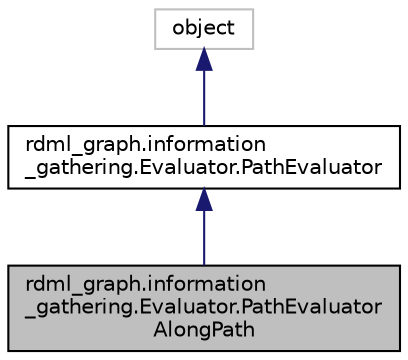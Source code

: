 digraph "rdml_graph.information_gathering.Evaluator.PathEvaluatorAlongPath"
{
 // LATEX_PDF_SIZE
  edge [fontname="Helvetica",fontsize="10",labelfontname="Helvetica",labelfontsize="10"];
  node [fontname="Helvetica",fontsize="10",shape=record];
  Node1 [label="rdml_graph.information\l_gathering.Evaluator.PathEvaluator\lAlongPath",height=0.2,width=0.4,color="black", fillcolor="grey75", style="filled", fontcolor="black",tooltip=" "];
  Node2 -> Node1 [dir="back",color="midnightblue",fontsize="10",style="solid",fontname="Helvetica"];
  Node2 [label="rdml_graph.information\l_gathering.Evaluator.PathEvaluator",height=0.2,width=0.4,color="black", fillcolor="white", style="filled",URL="$classrdml__graph_1_1information__gathering_1_1Evaluator_1_1PathEvaluator.html",tooltip=" "];
  Node3 -> Node2 [dir="back",color="midnightblue",fontsize="10",style="solid",fontname="Helvetica"];
  Node3 [label="object",height=0.2,width=0.4,color="grey75", fillcolor="white", style="filled",tooltip=" "];
}
